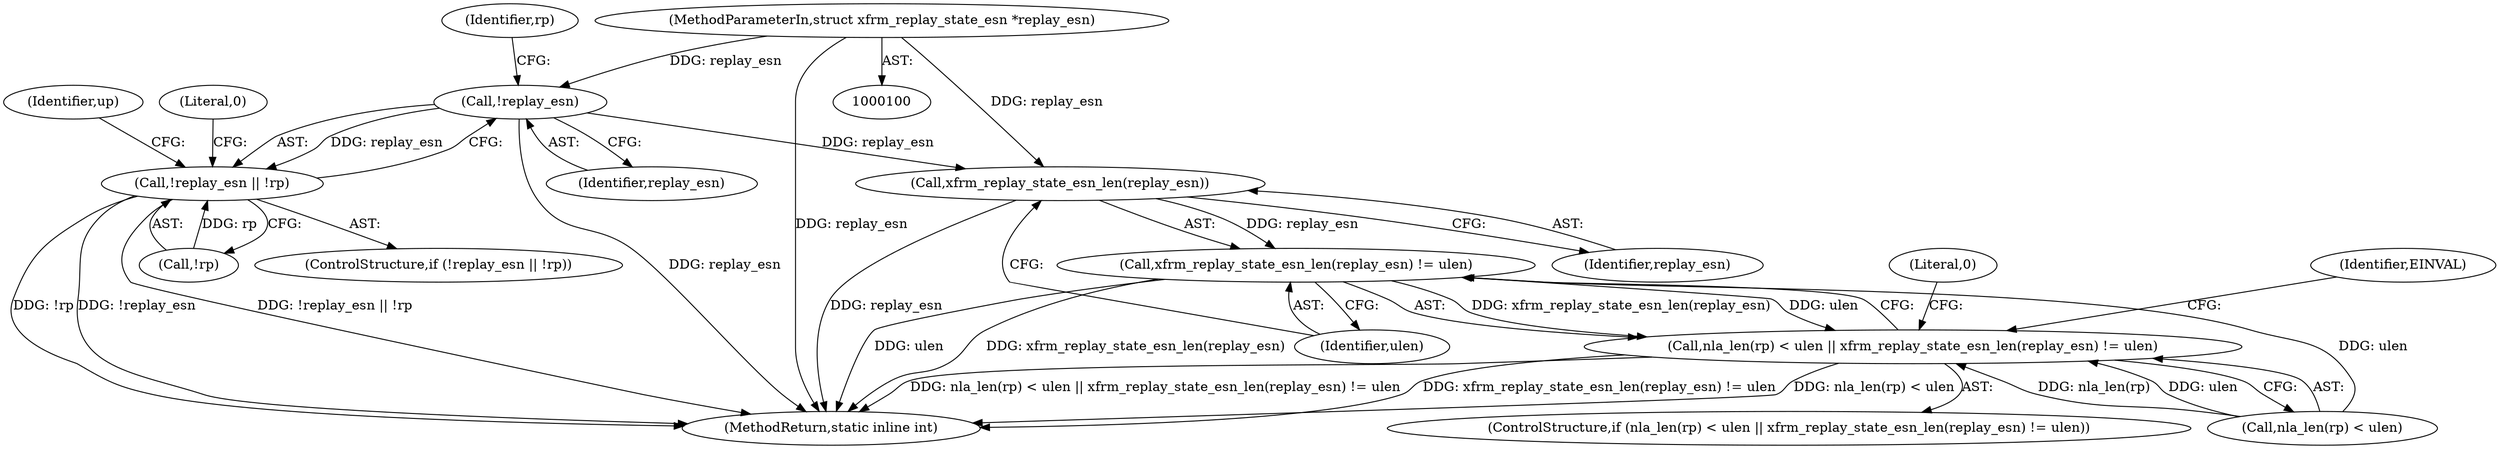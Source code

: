 digraph "0_linux_ecd7918745234e423dd87fcc0c077da557909720_1@pointer" {
"1000108" [label="(Call,!replay_esn)"];
"1000101" [label="(MethodParameterIn,struct xfrm_replay_state_esn *replay_esn)"];
"1000107" [label="(Call,!replay_esn || !rp)"];
"1000129" [label="(Call,xfrm_replay_state_esn_len(replay_esn))"];
"1000128" [label="(Call,xfrm_replay_state_esn_len(replay_esn) != ulen)"];
"1000123" [label="(Call,nla_len(rp) < ulen || xfrm_replay_state_esn_len(replay_esn) != ulen)"];
"1000108" [label="(Call,!replay_esn)"];
"1000137" [label="(MethodReturn,static inline int)"];
"1000107" [label="(Call,!replay_esn || !rp)"];
"1000136" [label="(Literal,0)"];
"1000131" [label="(Identifier,ulen)"];
"1000110" [label="(Call,!rp)"];
"1000115" [label="(Identifier,up)"];
"1000130" [label="(Identifier,replay_esn)"];
"1000134" [label="(Identifier,EINVAL)"];
"1000109" [label="(Identifier,replay_esn)"];
"1000111" [label="(Identifier,rp)"];
"1000128" [label="(Call,xfrm_replay_state_esn_len(replay_esn) != ulen)"];
"1000122" [label="(ControlStructure,if (nla_len(rp) < ulen || xfrm_replay_state_esn_len(replay_esn) != ulen))"];
"1000124" [label="(Call,nla_len(rp) < ulen)"];
"1000113" [label="(Literal,0)"];
"1000106" [label="(ControlStructure,if (!replay_esn || !rp))"];
"1000101" [label="(MethodParameterIn,struct xfrm_replay_state_esn *replay_esn)"];
"1000123" [label="(Call,nla_len(rp) < ulen || xfrm_replay_state_esn_len(replay_esn) != ulen)"];
"1000129" [label="(Call,xfrm_replay_state_esn_len(replay_esn))"];
"1000108" -> "1000107"  [label="AST: "];
"1000108" -> "1000109"  [label="CFG: "];
"1000109" -> "1000108"  [label="AST: "];
"1000111" -> "1000108"  [label="CFG: "];
"1000107" -> "1000108"  [label="CFG: "];
"1000108" -> "1000137"  [label="DDG: replay_esn"];
"1000108" -> "1000107"  [label="DDG: replay_esn"];
"1000101" -> "1000108"  [label="DDG: replay_esn"];
"1000108" -> "1000129"  [label="DDG: replay_esn"];
"1000101" -> "1000100"  [label="AST: "];
"1000101" -> "1000137"  [label="DDG: replay_esn"];
"1000101" -> "1000129"  [label="DDG: replay_esn"];
"1000107" -> "1000106"  [label="AST: "];
"1000107" -> "1000110"  [label="CFG: "];
"1000110" -> "1000107"  [label="AST: "];
"1000113" -> "1000107"  [label="CFG: "];
"1000115" -> "1000107"  [label="CFG: "];
"1000107" -> "1000137"  [label="DDG: !replay_esn"];
"1000107" -> "1000137"  [label="DDG: !replay_esn || !rp"];
"1000107" -> "1000137"  [label="DDG: !rp"];
"1000110" -> "1000107"  [label="DDG: rp"];
"1000129" -> "1000128"  [label="AST: "];
"1000129" -> "1000130"  [label="CFG: "];
"1000130" -> "1000129"  [label="AST: "];
"1000131" -> "1000129"  [label="CFG: "];
"1000129" -> "1000137"  [label="DDG: replay_esn"];
"1000129" -> "1000128"  [label="DDG: replay_esn"];
"1000128" -> "1000123"  [label="AST: "];
"1000128" -> "1000131"  [label="CFG: "];
"1000131" -> "1000128"  [label="AST: "];
"1000123" -> "1000128"  [label="CFG: "];
"1000128" -> "1000137"  [label="DDG: xfrm_replay_state_esn_len(replay_esn)"];
"1000128" -> "1000137"  [label="DDG: ulen"];
"1000128" -> "1000123"  [label="DDG: xfrm_replay_state_esn_len(replay_esn)"];
"1000128" -> "1000123"  [label="DDG: ulen"];
"1000124" -> "1000128"  [label="DDG: ulen"];
"1000123" -> "1000122"  [label="AST: "];
"1000123" -> "1000124"  [label="CFG: "];
"1000124" -> "1000123"  [label="AST: "];
"1000134" -> "1000123"  [label="CFG: "];
"1000136" -> "1000123"  [label="CFG: "];
"1000123" -> "1000137"  [label="DDG: nla_len(rp) < ulen || xfrm_replay_state_esn_len(replay_esn) != ulen"];
"1000123" -> "1000137"  [label="DDG: xfrm_replay_state_esn_len(replay_esn) != ulen"];
"1000123" -> "1000137"  [label="DDG: nla_len(rp) < ulen"];
"1000124" -> "1000123"  [label="DDG: nla_len(rp)"];
"1000124" -> "1000123"  [label="DDG: ulen"];
}
